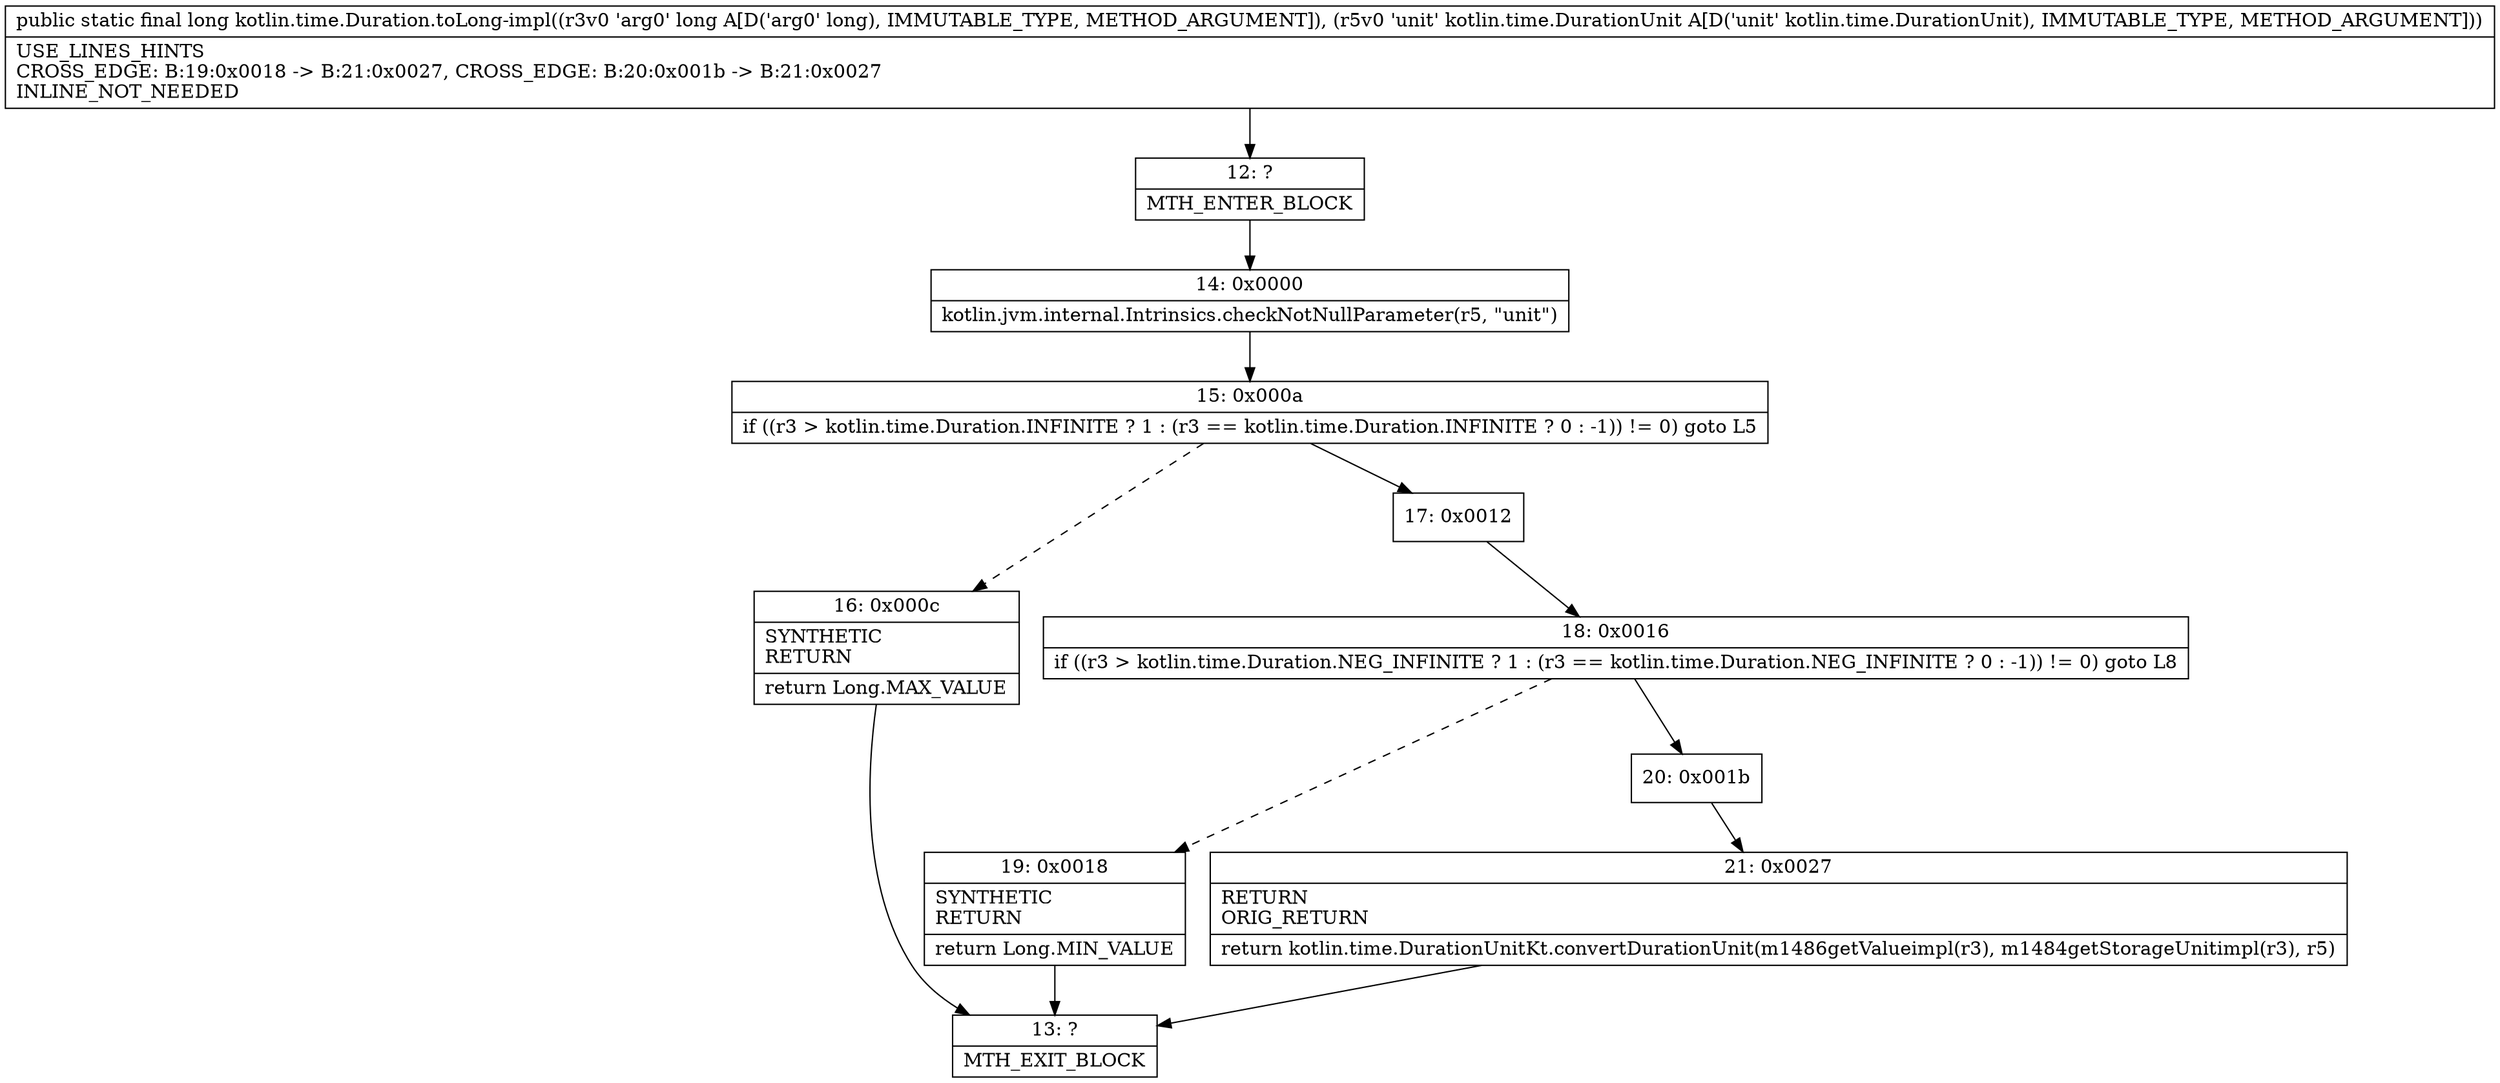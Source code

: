 digraph "CFG forkotlin.time.Duration.toLong\-impl(JLkotlin\/time\/DurationUnit;)J" {
Node_12 [shape=record,label="{12\:\ ?|MTH_ENTER_BLOCK\l}"];
Node_14 [shape=record,label="{14\:\ 0x0000|kotlin.jvm.internal.Intrinsics.checkNotNullParameter(r5, \"unit\")\l}"];
Node_15 [shape=record,label="{15\:\ 0x000a|if ((r3 \> kotlin.time.Duration.INFINITE ? 1 : (r3 == kotlin.time.Duration.INFINITE ? 0 : \-1)) != 0) goto L5\l}"];
Node_16 [shape=record,label="{16\:\ 0x000c|SYNTHETIC\lRETURN\l|return Long.MAX_VALUE\l}"];
Node_13 [shape=record,label="{13\:\ ?|MTH_EXIT_BLOCK\l}"];
Node_17 [shape=record,label="{17\:\ 0x0012}"];
Node_18 [shape=record,label="{18\:\ 0x0016|if ((r3 \> kotlin.time.Duration.NEG_INFINITE ? 1 : (r3 == kotlin.time.Duration.NEG_INFINITE ? 0 : \-1)) != 0) goto L8\l}"];
Node_19 [shape=record,label="{19\:\ 0x0018|SYNTHETIC\lRETURN\l|return Long.MIN_VALUE\l}"];
Node_20 [shape=record,label="{20\:\ 0x001b}"];
Node_21 [shape=record,label="{21\:\ 0x0027|RETURN\lORIG_RETURN\l|return kotlin.time.DurationUnitKt.convertDurationUnit(m1486getValueimpl(r3), m1484getStorageUnitimpl(r3), r5)\l}"];
MethodNode[shape=record,label="{public static final long kotlin.time.Duration.toLong\-impl((r3v0 'arg0' long A[D('arg0' long), IMMUTABLE_TYPE, METHOD_ARGUMENT]), (r5v0 'unit' kotlin.time.DurationUnit A[D('unit' kotlin.time.DurationUnit), IMMUTABLE_TYPE, METHOD_ARGUMENT]))  | USE_LINES_HINTS\lCROSS_EDGE: B:19:0x0018 \-\> B:21:0x0027, CROSS_EDGE: B:20:0x001b \-\> B:21:0x0027\lINLINE_NOT_NEEDED\l}"];
MethodNode -> Node_12;Node_12 -> Node_14;
Node_14 -> Node_15;
Node_15 -> Node_16[style=dashed];
Node_15 -> Node_17;
Node_16 -> Node_13;
Node_17 -> Node_18;
Node_18 -> Node_19[style=dashed];
Node_18 -> Node_20;
Node_19 -> Node_13;
Node_20 -> Node_21;
Node_21 -> Node_13;
}

